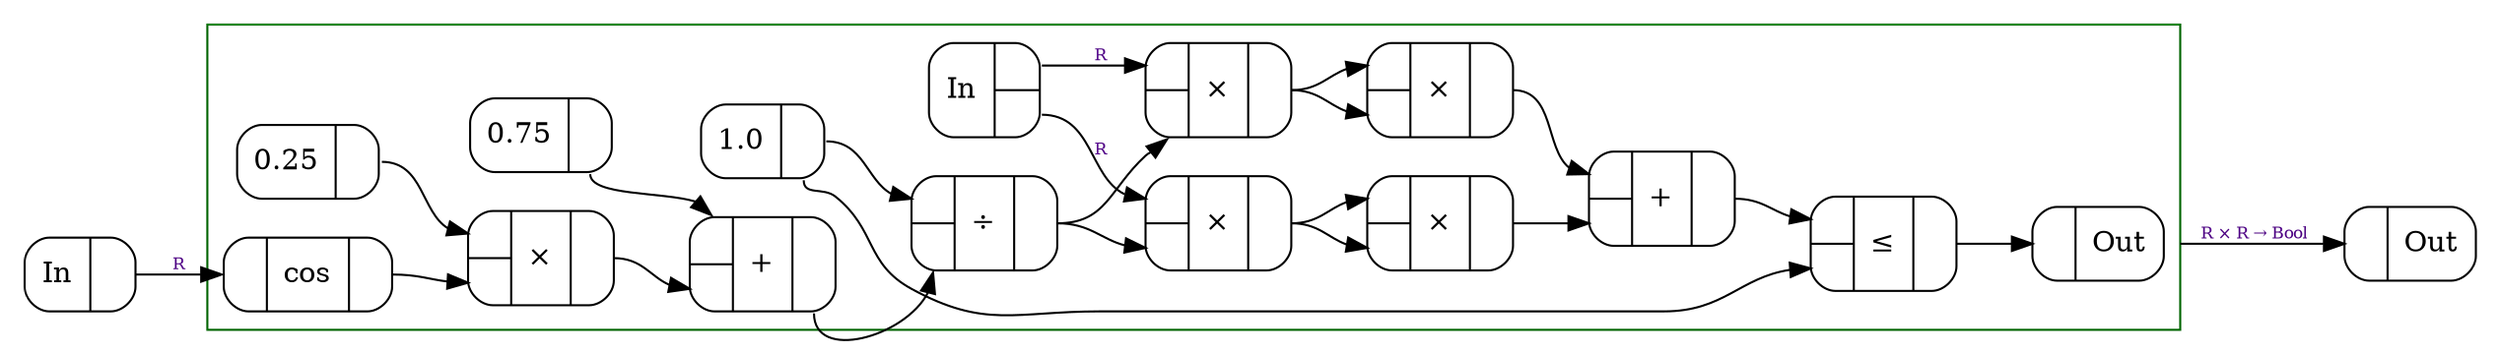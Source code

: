 digraph wobbly_disk {
  margin=0
  compound=true
  rankdir=LR
  node [shape=Mrecord]
  edge [fontsize=8,fontcolor=indigo]
  bgcolor=transparent
  nslimit=20
  subgraph clusterc0 { label=""; color=white; margin=0; c0 [label="{In|{<Out0>}}"] }
  subgraph clusterc17 { label=""; color=white; margin=0; c17 [label="{{<In0>}|Out}"] }
  subgraph cluster_16 {
    margin=8
    fontsize=20
    labeljust=r
    color=DarkGreen
    c9 [label="{{<In0>|<In1>}|\×|{<Out0>}}"]
    c11 [label="{{<In0>|<In1>}|\×|{<Out0>}}"]
    c6 [label="{{<In0>|<In1>}|\×|{<Out0>}}"]
    c10 [label="{{<In0>|<In1>}|\×|{<Out0>}}"]
    c12 [label="{{<In0>|<In1>}|\×|{<Out0>}}"]
    c7 [label="{{<In0>|<In1>}|+|{<Out0>}}"]
    c13 [label="{{<In0>|<In1>}|+|{<Out0>}}"]
    c8 [label="{{<In0>|<In1>}|\÷|{<Out0>}}"]
    c4 [label="{0.25|{<Out0>}}"]
    c3 [label="{0.75|{<Out0>}}"]
    c2 [label="{1.0|{<Out0>}}"]
    c14 [label="{{<In0>|<In1>}|\≤|{<Out0>}}"]
    c1 [label="{In|{<Out0>|<Out1>}}"]
    c15 [label="{{<In0>}|Out}"]
    c5 [label="{{<In0>}|cos|{<Out0>}}"]
    c1:Out0 -> c9:In0 [label="R"]
    c8:Out0 -> c9:In1 [llabel="R"]
    c1:Out1 -> c11:In0 [label="R"]
    c8:Out0 -> c11:In1 [llabel="R"]
    c4:Out0 -> c6:In0 [llabel="R"]
    c5:Out0 -> c6:In1 [llabel="R"]
    c9:Out0 -> c10:In0 [llabel="R"]
    c9:Out0 -> c10:In1 [llabel="R"]
    c11:Out0 -> c12:In0 [llabel="R"]
    c11:Out0 -> c12:In1 [llabel="R"]
    c3:Out0 -> c7:In0 [llabel="R"]
    c6:Out0 -> c7:In1 [llabel="R"]
    c10:Out0 -> c13:In0 [llabel="R"]
    c12:Out0 -> c13:In1 [llabel="R"]
    c2:Out0 -> c8:In0 [llabel="R"]
    c7:Out0 -> c8:In1 [llabel="R"]
    c13:Out0 -> c14:In0 [llabel="R"]
    c2:Out0 -> c14:In1 [llabel="R"]
    c14:Out0 -> c15:In0 [llabel="Bool"]
    c0:Out0 -> c5:In0 [label="R"]
  }
  c15 -> c17:In0 [ltail=cluster_16,label="R × R → Bool"]
}
